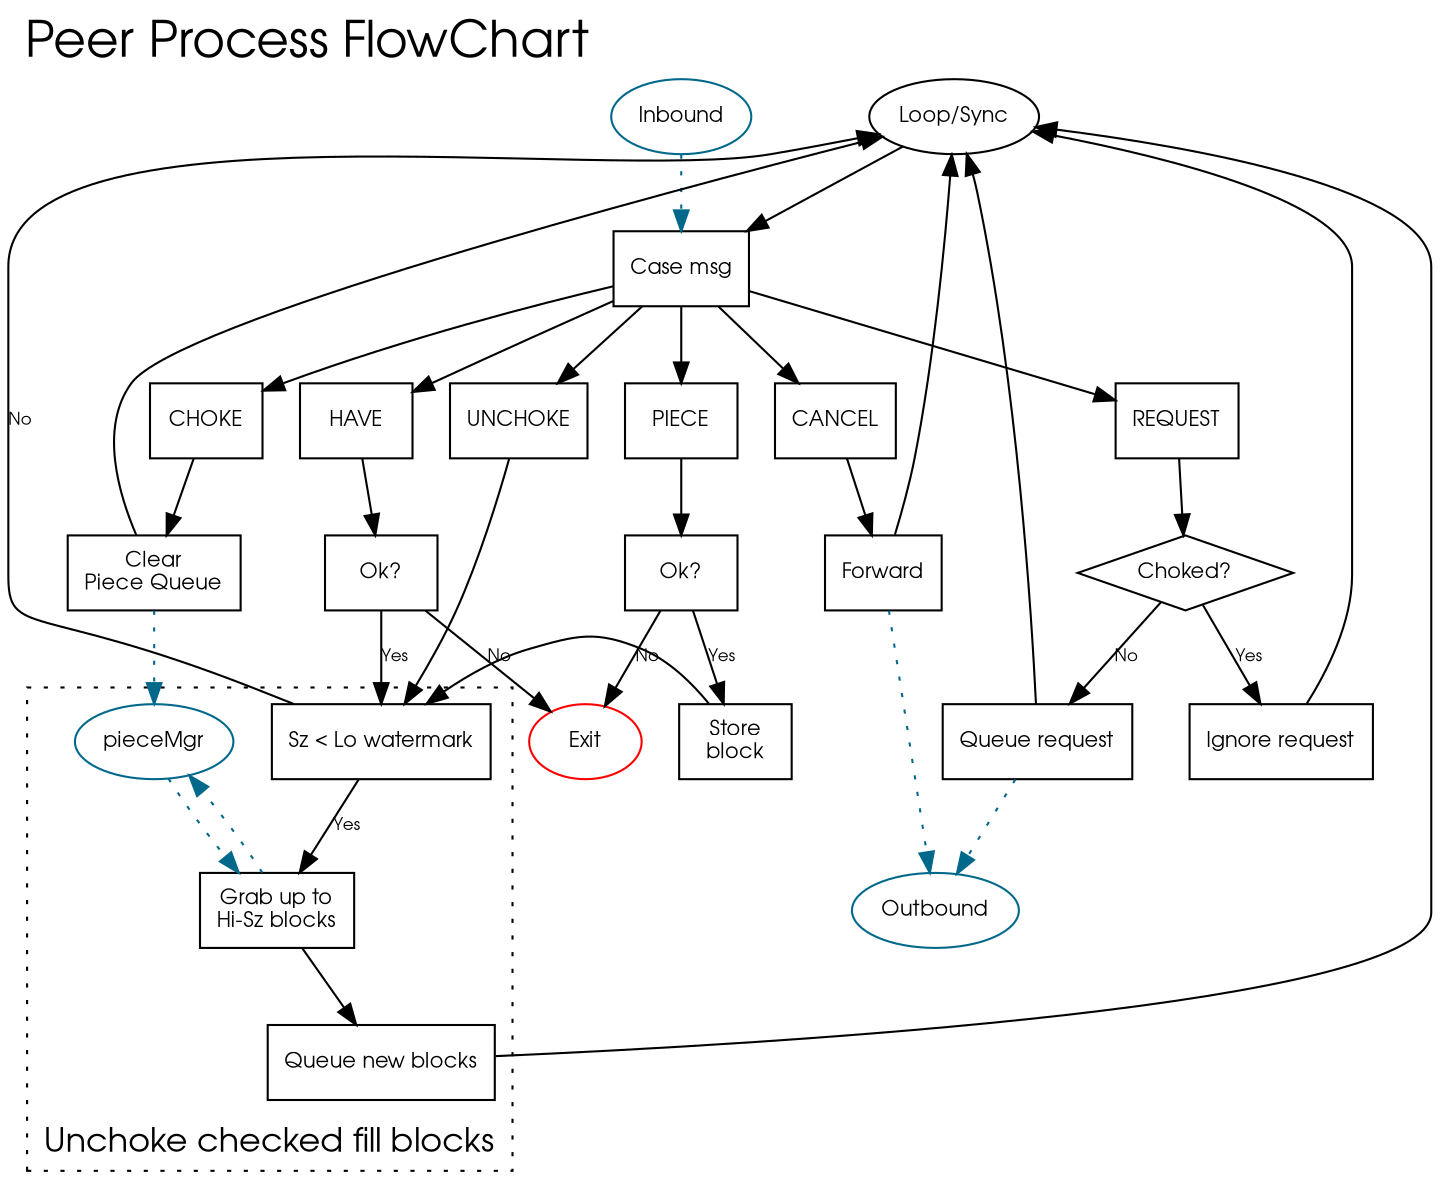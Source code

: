 digraph {
	node [fontname="URW Gothic L",fontsize=10];
	edge [fontname="URW Gothic L",fontsize=8];

	labeljust = l;
	labelloc = t;

	fontsize = 24;
	fontname="URW Gothic L";
	label = "Peer Process FlowChart";


	// External communication
	{ rank=same;
	  inbound [label="Inbound", shape=ellipse,color=deepskyblue4];
	  loop [label="Loop/Sync"];
        }

	outbound [label="Outbound", shape=ellipse,color=deepskyblue4];
	pieceMgr [lable="Piece Mgr",shape=ellipse,color=deepskyblue4];

	exit [label="Exit",color=red];

	node [shape=box];

	// Loop
	caseMsg [label="Case msg"];

	inbound -> caseMsg [style=dotted,color=deepskyblue4];
	loop -> caseMsg;

	{ rank=same;
	  piece [label="PIECE"];
	  have [label="HAVE"];
	  cancel [label="CANCEL"];
	  unchoke [label="UNCHOKE"];
	  choke [label="CHOKE"];
	  request [label="REQUEST"];
        }

	// Piece
	pieceOk [label="Ok?"];
	pieceStore [label="Store\nblock"];

	piece -> pieceOk;
	pieceOk -> exit [label="No"];
	pieceOk -> pieceStore [label="Yes"];

	pieceStore -> sizeCheck;

	caseMsg -> piece;

	// Have
	haveOk [label="Ok?"];

	caseMsg -> have;
	have -> haveOk;
	haveOk -> exit [label="No"];
	haveOk -> sizeCheck [label="Yes"];

	// Cancel
	cancelForward [label="Forward"];

	caseMsg -> cancel;
	cancel -> cancelForward;
	cancelForward -> loop;
	cancelForward -> outbound [style="dotted",color=deepskyblue4];

	// Unchoke
	caseMsg -> unchoke;
	unchoke -> sizeCheck;

	// Choke
	clearPieceQueue [label="Clear\nPiece Queue"];

	caseMsg -> choke;
	choke -> clearPieceQueue;
	clearPieceQueue -> pieceMgr [style=dotted,color=deepskyblue4];
	clearPieceQueue -> loop;

	// Request
	requestChoked [label="Choked?",shape=diamond];
	requestIgnore [label="Ignore request"];
	queueRequest  [label="Queue request"];

	caseMsg -> request;
	request -> requestChoked;
	requestChoked -> requestIgnore [label="Yes"];
	requestIgnore -> loop;

	requestChoked -> queueRequest [label="No"];

	queueRequest -> loop;
	queueRequest -> outbound [style=dotted,color=deepskyblue4];



	subgraph cluster_fill_blocks {
		 fontsize = 16;
		 style = "dotted";
		 labelloc=b
		 label = "Unchoke checked fill blocks";

		 sizeCheck [label="Sz < Lo watermark"];
		 grabBlocks [label="Grab up to\nHi-Sz blocks"];
		 queueBlocks [label="Queue new blocks"];

		 sizeCheck -> loop [label="No"];
		 sizeCheck -> grabBlocks [label="Yes"];

		 grabBlocks -> pieceMgr [style=dotted,color=deepskyblue4];
		 pieceMgr -> grabBlocks [style=dotted,color=deepskyblue4];

		 grabBlocks -> queueBlocks;
		 queueBlocks -> loop;
	}
}